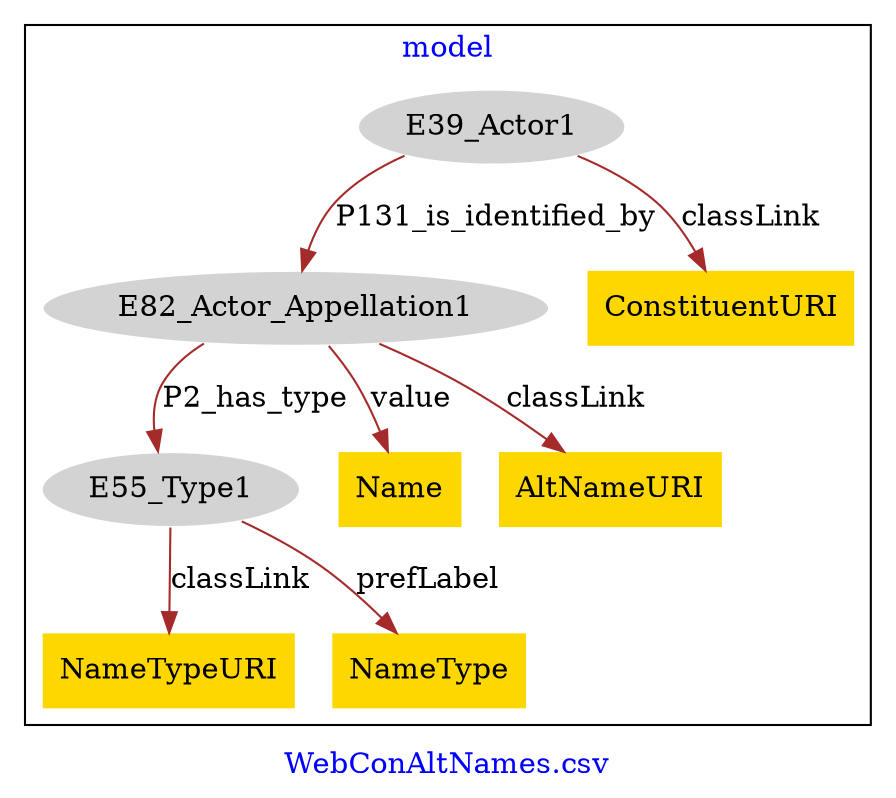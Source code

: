 digraph n0 {
fontcolor="blue"
remincross="true"
label="WebConAltNames.csv"
subgraph cluster {
label="model"
n2[style="filled",color="white",fillcolor="lightgray",label="E39_Actor1"];
n3[style="filled",color="white",fillcolor="lightgray",label="E82_Actor_Appellation1"];
n4[style="filled",color="white",fillcolor="lightgray",label="E55_Type1"];
n5[shape="plaintext",style="filled",fillcolor="gold",label="Name"];
n6[shape="plaintext",style="filled",fillcolor="gold",label="NameTypeURI"];
n7[shape="plaintext",style="filled",fillcolor="gold",label="AltNameURI"];
n8[shape="plaintext",style="filled",fillcolor="gold",label="ConstituentURI"];
n9[shape="plaintext",style="filled",fillcolor="gold",label="NameType"];
}
n2 -> n3[color="brown",fontcolor="black",label="P131_is_identified_by"]
n3 -> n4[color="brown",fontcolor="black",label="P2_has_type"]
n3 -> n5[color="brown",fontcolor="black",label="value"]
n4 -> n6[color="brown",fontcolor="black",label="classLink"]
n3 -> n7[color="brown",fontcolor="black",label="classLink"]
n2 -> n8[color="brown",fontcolor="black",label="classLink"]
n4 -> n9[color="brown",fontcolor="black",label="prefLabel"]
}
